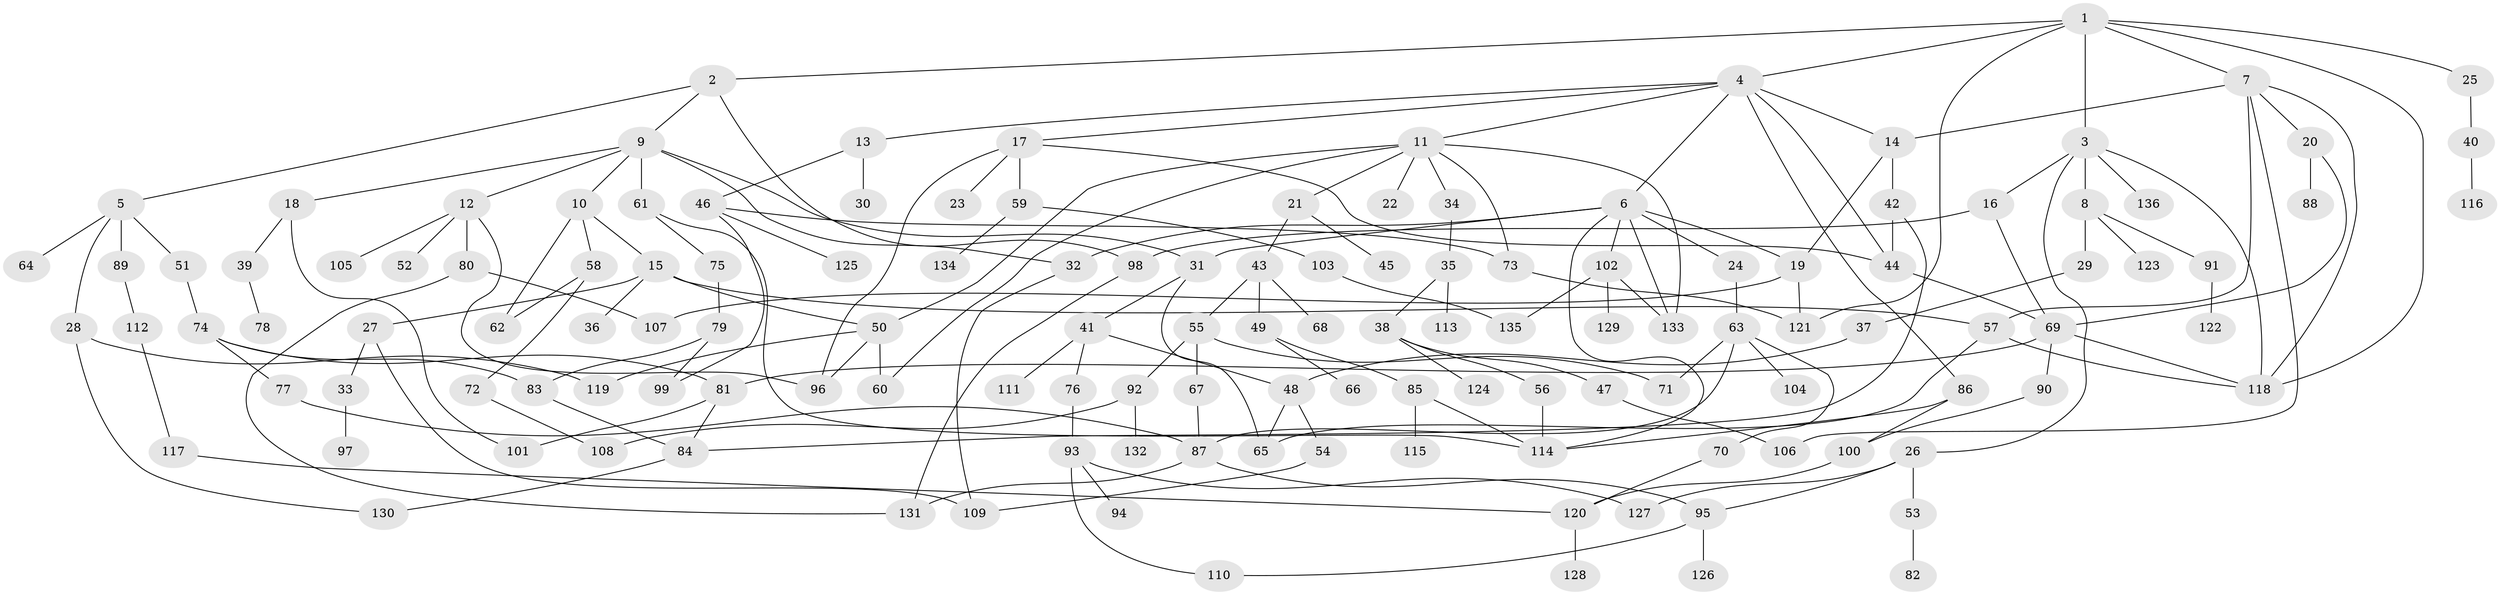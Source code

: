 // Generated by graph-tools (version 1.1) at 2025/34/03/09/25 02:34:26]
// undirected, 136 vertices, 191 edges
graph export_dot {
graph [start="1"]
  node [color=gray90,style=filled];
  1;
  2;
  3;
  4;
  5;
  6;
  7;
  8;
  9;
  10;
  11;
  12;
  13;
  14;
  15;
  16;
  17;
  18;
  19;
  20;
  21;
  22;
  23;
  24;
  25;
  26;
  27;
  28;
  29;
  30;
  31;
  32;
  33;
  34;
  35;
  36;
  37;
  38;
  39;
  40;
  41;
  42;
  43;
  44;
  45;
  46;
  47;
  48;
  49;
  50;
  51;
  52;
  53;
  54;
  55;
  56;
  57;
  58;
  59;
  60;
  61;
  62;
  63;
  64;
  65;
  66;
  67;
  68;
  69;
  70;
  71;
  72;
  73;
  74;
  75;
  76;
  77;
  78;
  79;
  80;
  81;
  82;
  83;
  84;
  85;
  86;
  87;
  88;
  89;
  90;
  91;
  92;
  93;
  94;
  95;
  96;
  97;
  98;
  99;
  100;
  101;
  102;
  103;
  104;
  105;
  106;
  107;
  108;
  109;
  110;
  111;
  112;
  113;
  114;
  115;
  116;
  117;
  118;
  119;
  120;
  121;
  122;
  123;
  124;
  125;
  126;
  127;
  128;
  129;
  130;
  131;
  132;
  133;
  134;
  135;
  136;
  1 -- 2;
  1 -- 3;
  1 -- 4;
  1 -- 7;
  1 -- 25;
  1 -- 118;
  1 -- 121;
  2 -- 5;
  2 -- 9;
  2 -- 98;
  3 -- 8;
  3 -- 16;
  3 -- 26;
  3 -- 136;
  3 -- 118;
  4 -- 6;
  4 -- 11;
  4 -- 13;
  4 -- 14;
  4 -- 17;
  4 -- 44;
  4 -- 86;
  5 -- 28;
  5 -- 51;
  5 -- 64;
  5 -- 89;
  6 -- 19;
  6 -- 24;
  6 -- 31;
  6 -- 32;
  6 -- 102;
  6 -- 114;
  6 -- 133;
  7 -- 20;
  7 -- 57;
  7 -- 106;
  7 -- 118;
  7 -- 14;
  8 -- 29;
  8 -- 91;
  8 -- 123;
  9 -- 10;
  9 -- 12;
  9 -- 18;
  9 -- 61;
  9 -- 31;
  9 -- 32;
  10 -- 15;
  10 -- 58;
  10 -- 62;
  11 -- 21;
  11 -- 22;
  11 -- 34;
  11 -- 50;
  11 -- 60;
  11 -- 73;
  11 -- 133;
  12 -- 52;
  12 -- 80;
  12 -- 105;
  12 -- 96;
  13 -- 30;
  13 -- 46;
  14 -- 42;
  14 -- 19;
  15 -- 27;
  15 -- 36;
  15 -- 57;
  15 -- 50;
  16 -- 69;
  16 -- 98;
  17 -- 23;
  17 -- 59;
  17 -- 96;
  17 -- 44;
  18 -- 39;
  18 -- 101;
  19 -- 121;
  19 -- 107;
  20 -- 69;
  20 -- 88;
  21 -- 43;
  21 -- 45;
  24 -- 63;
  25 -- 40;
  26 -- 53;
  26 -- 95;
  26 -- 127;
  27 -- 33;
  27 -- 109;
  28 -- 119;
  28 -- 130;
  29 -- 37;
  31 -- 41;
  31 -- 65;
  32 -- 109;
  33 -- 97;
  34 -- 35;
  35 -- 38;
  35 -- 113;
  37 -- 48;
  38 -- 47;
  38 -- 56;
  38 -- 124;
  39 -- 78;
  40 -- 116;
  41 -- 48;
  41 -- 76;
  41 -- 111;
  42 -- 44;
  42 -- 84;
  43 -- 49;
  43 -- 55;
  43 -- 68;
  44 -- 69;
  46 -- 73;
  46 -- 125;
  46 -- 99;
  47 -- 106;
  48 -- 54;
  48 -- 65;
  49 -- 66;
  49 -- 85;
  50 -- 119;
  50 -- 96;
  50 -- 60;
  51 -- 74;
  53 -- 82;
  54 -- 109;
  55 -- 67;
  55 -- 71;
  55 -- 92;
  56 -- 114;
  57 -- 65;
  57 -- 118;
  58 -- 72;
  58 -- 62;
  59 -- 103;
  59 -- 134;
  61 -- 75;
  61 -- 114;
  63 -- 70;
  63 -- 87;
  63 -- 104;
  63 -- 71;
  67 -- 87;
  69 -- 90;
  69 -- 81;
  69 -- 118;
  70 -- 120;
  72 -- 108;
  73 -- 121;
  74 -- 77;
  74 -- 81;
  74 -- 83;
  75 -- 79;
  76 -- 93;
  77 -- 87;
  79 -- 99;
  79 -- 83;
  80 -- 107;
  80 -- 131;
  81 -- 84;
  81 -- 101;
  83 -- 84;
  84 -- 130;
  85 -- 115;
  85 -- 114;
  86 -- 100;
  86 -- 114;
  87 -- 131;
  87 -- 95;
  89 -- 112;
  90 -- 100;
  91 -- 122;
  92 -- 108;
  92 -- 132;
  93 -- 94;
  93 -- 110;
  93 -- 127;
  95 -- 110;
  95 -- 126;
  98 -- 131;
  100 -- 120;
  102 -- 129;
  102 -- 133;
  102 -- 135;
  103 -- 135;
  112 -- 117;
  117 -- 120;
  120 -- 128;
}
